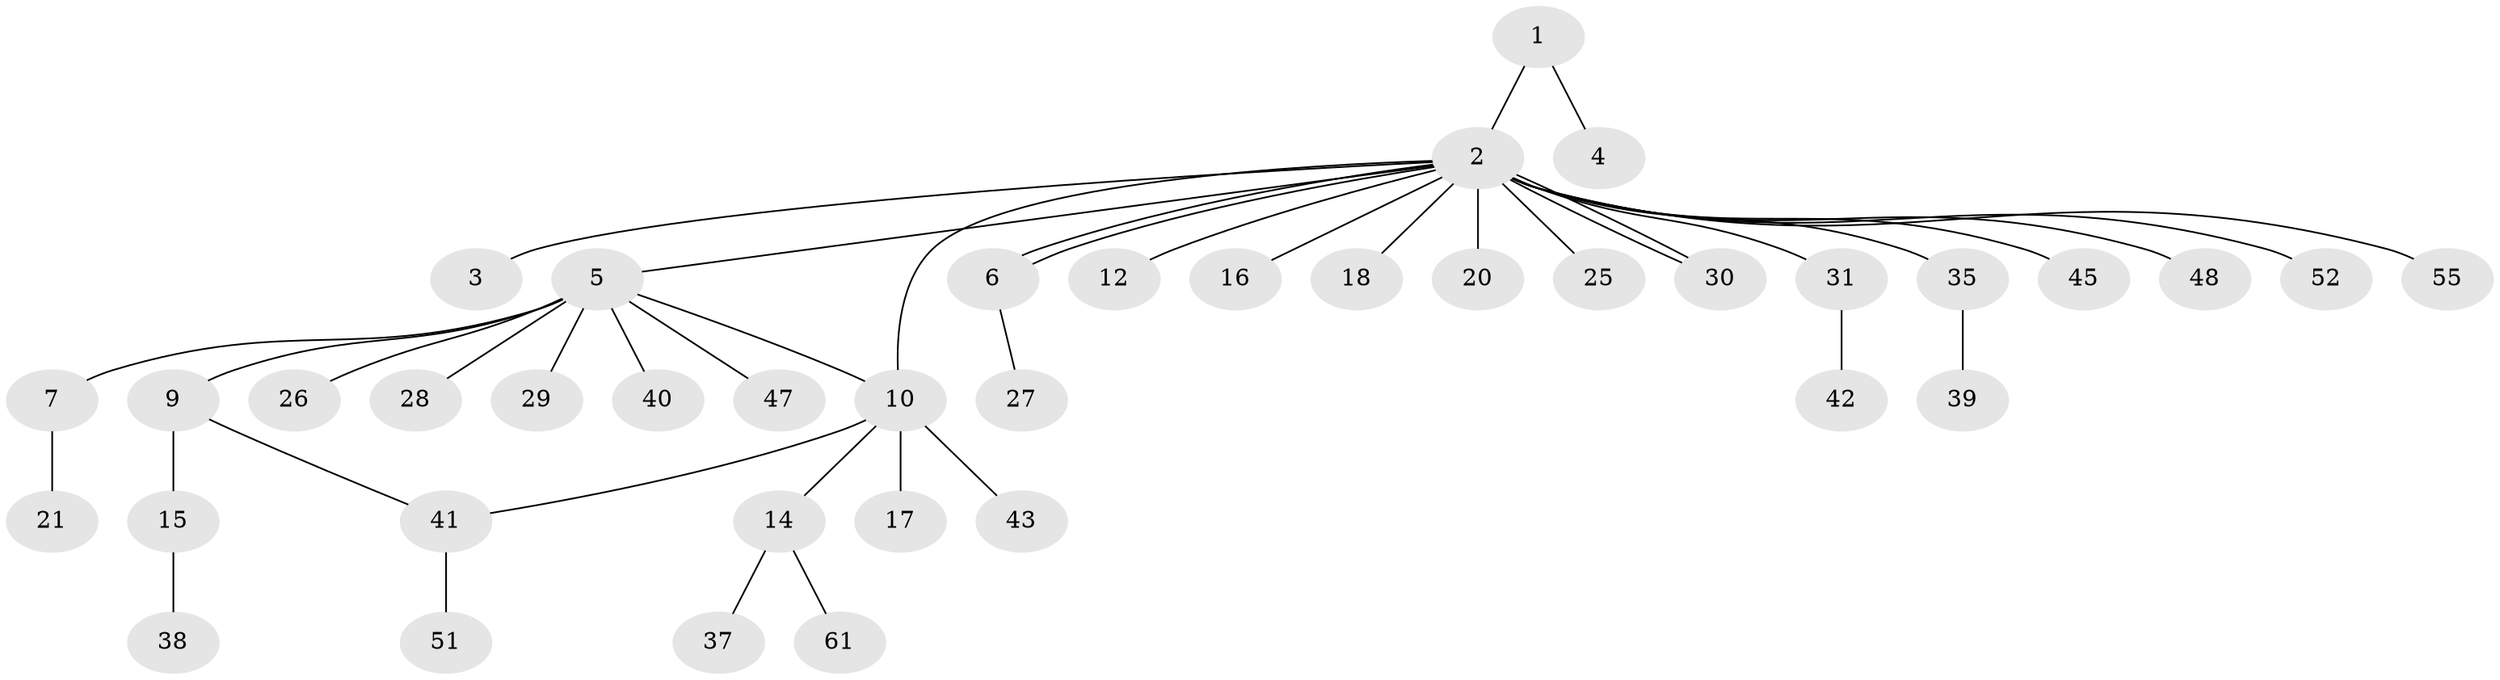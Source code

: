 // original degree distribution, {2: 0.25757575757575757, 20: 0.015151515151515152, 1: 0.5757575757575758, 9: 0.015151515151515152, 4: 0.015151515151515152, 3: 0.07575757575757576, 7: 0.030303030303030304, 6: 0.015151515151515152}
// Generated by graph-tools (version 1.1) at 2025/18/03/04/25 18:18:11]
// undirected, 39 vertices, 42 edges
graph export_dot {
graph [start="1"]
  node [color=gray90,style=filled];
  1;
  2;
  3 [super="+19"];
  4;
  5;
  6 [super="+62"];
  7 [super="+8"];
  9 [super="+50+64+33+11+23"];
  10 [super="+13+46+22"];
  12 [super="+58"];
  14;
  15 [super="+32"];
  16 [super="+49"];
  17;
  18;
  20 [super="+24+56"];
  21 [super="+36"];
  25;
  26;
  27;
  28;
  29;
  30;
  31;
  35;
  37;
  38;
  39;
  40;
  41;
  42;
  43;
  45;
  47;
  48;
  51;
  52;
  55;
  61;
  1 -- 2;
  1 -- 4;
  2 -- 3;
  2 -- 5;
  2 -- 6;
  2 -- 6;
  2 -- 10 [weight=2];
  2 -- 12;
  2 -- 16;
  2 -- 18;
  2 -- 20;
  2 -- 25;
  2 -- 30;
  2 -- 30;
  2 -- 31;
  2 -- 35;
  2 -- 45;
  2 -- 48;
  2 -- 52;
  2 -- 55;
  5 -- 7;
  5 -- 9;
  5 -- 10;
  5 -- 26;
  5 -- 28;
  5 -- 29;
  5 -- 40;
  5 -- 47;
  6 -- 27;
  7 -- 21;
  9 -- 15;
  9 -- 41;
  10 -- 17;
  10 -- 41;
  10 -- 43;
  10 -- 14;
  14 -- 37;
  14 -- 61;
  15 -- 38;
  31 -- 42;
  35 -- 39;
  41 -- 51;
}
